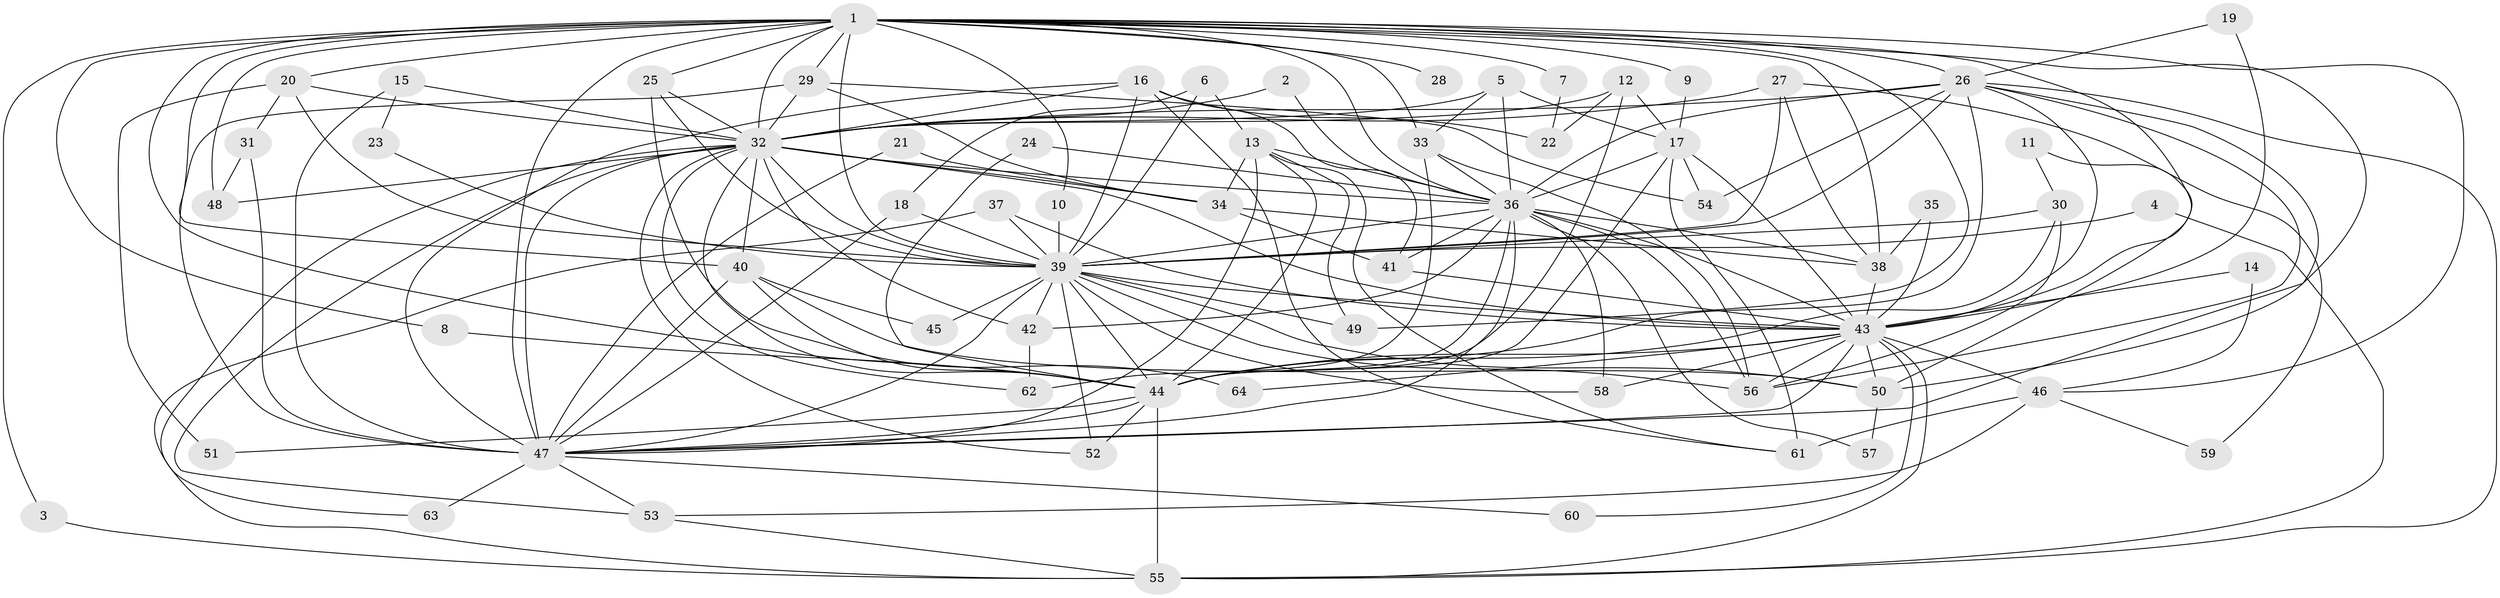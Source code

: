 // original degree distribution, {16: 0.0078125, 24: 0.0234375, 17: 0.0078125, 31: 0.0078125, 21: 0.0078125, 14: 0.0078125, 25: 0.0078125, 22: 0.0078125, 7: 0.0078125, 4: 0.09375, 5: 0.0546875, 9: 0.0078125, 3: 0.2421875, 6: 0.0390625, 2: 0.4765625}
// Generated by graph-tools (version 1.1) at 2025/25/03/09/25 03:25:45]
// undirected, 64 vertices, 176 edges
graph export_dot {
graph [start="1"]
  node [color=gray90,style=filled];
  1;
  2;
  3;
  4;
  5;
  6;
  7;
  8;
  9;
  10;
  11;
  12;
  13;
  14;
  15;
  16;
  17;
  18;
  19;
  20;
  21;
  22;
  23;
  24;
  25;
  26;
  27;
  28;
  29;
  30;
  31;
  32;
  33;
  34;
  35;
  36;
  37;
  38;
  39;
  40;
  41;
  42;
  43;
  44;
  45;
  46;
  47;
  48;
  49;
  50;
  51;
  52;
  53;
  54;
  55;
  56;
  57;
  58;
  59;
  60;
  61;
  62;
  63;
  64;
  1 -- 3 [weight=1.0];
  1 -- 7 [weight=1.0];
  1 -- 8 [weight=1.0];
  1 -- 9 [weight=1.0];
  1 -- 10 [weight=1.0];
  1 -- 20 [weight=1.0];
  1 -- 25 [weight=1.0];
  1 -- 26 [weight=2.0];
  1 -- 28 [weight=2.0];
  1 -- 29 [weight=1.0];
  1 -- 32 [weight=4.0];
  1 -- 33 [weight=1.0];
  1 -- 36 [weight=3.0];
  1 -- 38 [weight=1.0];
  1 -- 39 [weight=4.0];
  1 -- 40 [weight=1.0];
  1 -- 43 [weight=3.0];
  1 -- 44 [weight=3.0];
  1 -- 46 [weight=1.0];
  1 -- 47 [weight=2.0];
  1 -- 48 [weight=1.0];
  1 -- 49 [weight=1.0];
  1 -- 50 [weight=1.0];
  2 -- 32 [weight=1.0];
  2 -- 36 [weight=1.0];
  3 -- 55 [weight=1.0];
  4 -- 39 [weight=1.0];
  4 -- 55 [weight=1.0];
  5 -- 17 [weight=1.0];
  5 -- 32 [weight=1.0];
  5 -- 33 [weight=1.0];
  5 -- 36 [weight=2.0];
  6 -- 13 [weight=1.0];
  6 -- 18 [weight=1.0];
  6 -- 39 [weight=1.0];
  7 -- 22 [weight=1.0];
  8 -- 44 [weight=1.0];
  9 -- 17 [weight=1.0];
  10 -- 39 [weight=1.0];
  11 -- 30 [weight=1.0];
  11 -- 50 [weight=1.0];
  12 -- 17 [weight=1.0];
  12 -- 22 [weight=2.0];
  12 -- 32 [weight=1.0];
  12 -- 44 [weight=1.0];
  13 -- 34 [weight=1.0];
  13 -- 36 [weight=1.0];
  13 -- 44 [weight=1.0];
  13 -- 47 [weight=1.0];
  13 -- 49 [weight=1.0];
  13 -- 61 [weight=1.0];
  14 -- 43 [weight=1.0];
  14 -- 46 [weight=1.0];
  15 -- 23 [weight=1.0];
  15 -- 32 [weight=2.0];
  15 -- 47 [weight=1.0];
  16 -- 22 [weight=1.0];
  16 -- 32 [weight=1.0];
  16 -- 39 [weight=1.0];
  16 -- 41 [weight=1.0];
  16 -- 47 [weight=1.0];
  16 -- 61 [weight=1.0];
  17 -- 36 [weight=2.0];
  17 -- 43 [weight=1.0];
  17 -- 44 [weight=1.0];
  17 -- 54 [weight=1.0];
  17 -- 61 [weight=1.0];
  18 -- 39 [weight=1.0];
  18 -- 47 [weight=1.0];
  19 -- 26 [weight=1.0];
  19 -- 43 [weight=1.0];
  20 -- 31 [weight=1.0];
  20 -- 32 [weight=1.0];
  20 -- 39 [weight=1.0];
  20 -- 51 [weight=2.0];
  21 -- 34 [weight=1.0];
  21 -- 47 [weight=1.0];
  23 -- 39 [weight=1.0];
  24 -- 36 [weight=1.0];
  24 -- 44 [weight=2.0];
  25 -- 32 [weight=1.0];
  25 -- 39 [weight=1.0];
  25 -- 64 [weight=1.0];
  26 -- 32 [weight=2.0];
  26 -- 36 [weight=1.0];
  26 -- 39 [weight=2.0];
  26 -- 43 [weight=2.0];
  26 -- 44 [weight=1.0];
  26 -- 47 [weight=1.0];
  26 -- 54 [weight=1.0];
  26 -- 55 [weight=1.0];
  26 -- 56 [weight=1.0];
  27 -- 32 [weight=1.0];
  27 -- 38 [weight=1.0];
  27 -- 39 [weight=1.0];
  27 -- 59 [weight=1.0];
  29 -- 32 [weight=1.0];
  29 -- 34 [weight=2.0];
  29 -- 47 [weight=1.0];
  29 -- 54 [weight=1.0];
  30 -- 39 [weight=1.0];
  30 -- 44 [weight=1.0];
  30 -- 56 [weight=1.0];
  31 -- 47 [weight=1.0];
  31 -- 48 [weight=1.0];
  32 -- 34 [weight=1.0];
  32 -- 36 [weight=2.0];
  32 -- 39 [weight=2.0];
  32 -- 40 [weight=1.0];
  32 -- 42 [weight=2.0];
  32 -- 43 [weight=3.0];
  32 -- 44 [weight=2.0];
  32 -- 47 [weight=4.0];
  32 -- 48 [weight=3.0];
  32 -- 52 [weight=1.0];
  32 -- 53 [weight=1.0];
  32 -- 62 [weight=1.0];
  32 -- 63 [weight=1.0];
  33 -- 36 [weight=1.0];
  33 -- 56 [weight=1.0];
  33 -- 62 [weight=1.0];
  34 -- 38 [weight=1.0];
  34 -- 41 [weight=1.0];
  35 -- 38 [weight=1.0];
  35 -- 43 [weight=1.0];
  36 -- 38 [weight=1.0];
  36 -- 39 [weight=1.0];
  36 -- 41 [weight=1.0];
  36 -- 42 [weight=1.0];
  36 -- 43 [weight=1.0];
  36 -- 44 [weight=1.0];
  36 -- 47 [weight=1.0];
  36 -- 56 [weight=1.0];
  36 -- 57 [weight=1.0];
  36 -- 58 [weight=1.0];
  37 -- 39 [weight=2.0];
  37 -- 43 [weight=1.0];
  37 -- 55 [weight=1.0];
  38 -- 43 [weight=1.0];
  39 -- 42 [weight=1.0];
  39 -- 43 [weight=1.0];
  39 -- 44 [weight=1.0];
  39 -- 45 [weight=1.0];
  39 -- 47 [weight=1.0];
  39 -- 49 [weight=1.0];
  39 -- 50 [weight=1.0];
  39 -- 52 [weight=1.0];
  39 -- 56 [weight=1.0];
  39 -- 58 [weight=1.0];
  40 -- 44 [weight=1.0];
  40 -- 45 [weight=1.0];
  40 -- 47 [weight=1.0];
  40 -- 50 [weight=1.0];
  41 -- 43 [weight=1.0];
  42 -- 62 [weight=1.0];
  43 -- 44 [weight=1.0];
  43 -- 46 [weight=1.0];
  43 -- 47 [weight=1.0];
  43 -- 50 [weight=1.0];
  43 -- 55 [weight=1.0];
  43 -- 56 [weight=1.0];
  43 -- 58 [weight=1.0];
  43 -- 60 [weight=1.0];
  43 -- 64 [weight=1.0];
  44 -- 47 [weight=1.0];
  44 -- 51 [weight=1.0];
  44 -- 52 [weight=2.0];
  44 -- 55 [weight=1.0];
  46 -- 53 [weight=1.0];
  46 -- 59 [weight=1.0];
  46 -- 61 [weight=2.0];
  47 -- 53 [weight=1.0];
  47 -- 60 [weight=1.0];
  47 -- 63 [weight=1.0];
  50 -- 57 [weight=1.0];
  53 -- 55 [weight=1.0];
}
